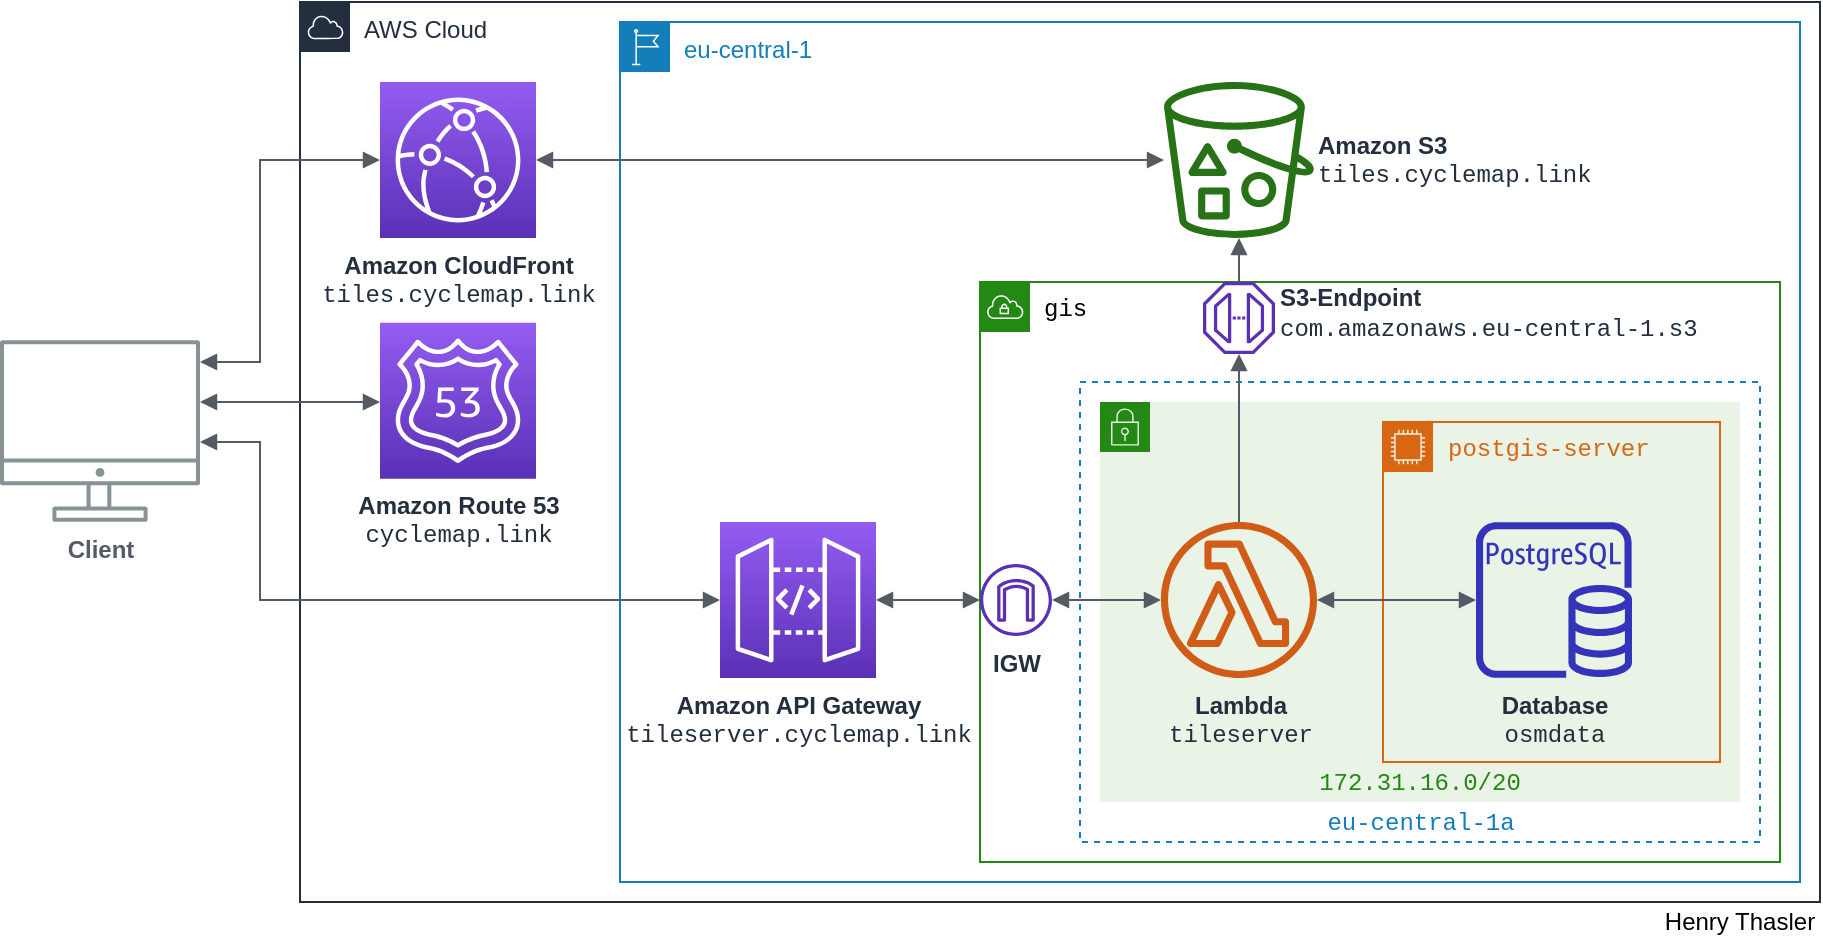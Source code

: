 <mxfile version="12.5.3" type="device"><diagram id="Ht1M8jgEwFfnCIfOTk4-" name="Page-1"><mxGraphModel dx="1143" dy="788" grid="1" gridSize="10" guides="1" tooltips="1" connect="1" arrows="1" fold="1" page="1" pageScale="1" pageWidth="1169" pageHeight="827" math="0" shadow="0"><root><mxCell id="0"/><mxCell id="1" parent="0"/><mxCell id="R89aEMjabt8_ohJxdj---15" value="AWS Cloud" style="points=[[0,0],[0.25,0],[0.5,0],[0.75,0],[1,0],[1,0.25],[1,0.5],[1,0.75],[1,1],[0.75,1],[0.5,1],[0.25,1],[0,1],[0,0.75],[0,0.5],[0,0.25]];outlineConnect=0;gradientColor=none;html=1;whiteSpace=wrap;fontSize=12;fontStyle=0;shape=mxgraph.aws4.group;grIcon=mxgraph.aws4.group_aws_cloud;strokeColor=#232F3E;fillColor=none;verticalAlign=top;align=left;spacingLeft=30;fontColor=#232F3E;dashed=0;" parent="1" vertex="1"><mxGeometry x="210" y="210" width="760" height="450" as="geometry"/></mxCell><mxCell id="R89aEMjabt8_ohJxdj---25" value="eu-central-1" style="points=[[0,0],[0.25,0],[0.5,0],[0.75,0],[1,0],[1,0.25],[1,0.5],[1,0.75],[1,1],[0.75,1],[0.5,1],[0.25,1],[0,1],[0,0.75],[0,0.5],[0,0.25]];outlineConnect=0;gradientColor=none;html=1;whiteSpace=wrap;fontSize=12;fontStyle=0;shape=mxgraph.aws4.group;grIcon=mxgraph.aws4.group_region;strokeColor=#147EBA;fillColor=none;verticalAlign=top;align=left;spacingLeft=30;fontColor=#147EBA;dashed=0;labelBackgroundColor=#ffffff;" parent="1" vertex="1"><mxGeometry x="370" y="220" width="590" height="430" as="geometry"/></mxCell><mxCell id="R89aEMjabt8_ohJxdj---16" value="gis" style="points=[[0,0],[0.25,0],[0.5,0],[0.75,0],[1,0],[1,0.25],[1,0.5],[1,0.75],[1,1],[0.75,1],[0.5,1],[0.25,1],[0,1],[0,0.75],[0,0.5],[0,0.25]];outlineConnect=0;gradientColor=none;html=1;whiteSpace=wrap;fontSize=12;fontStyle=0;shape=mxgraph.aws4.group;grIcon=mxgraph.aws4.group_vpc;strokeColor=#248814;fillColor=none;verticalAlign=top;align=left;spacingLeft=30;fontColor=#000000;dashed=0;fontFamily=Courier New;" parent="1" vertex="1"><mxGeometry x="550" y="350" width="400" height="290" as="geometry"/></mxCell><mxCell id="R89aEMjabt8_ohJxdj---35" value="eu-central-1a" style="fillColor=none;strokeColor=#147EBA;dashed=1;verticalAlign=bottom;fontStyle=0;fontColor=#147EBA;labelBackgroundColor=#ffffff;html=1;fontFamily=Courier New;" parent="1" vertex="1"><mxGeometry x="600" y="400" width="340" height="230" as="geometry"/></mxCell><mxCell id="R89aEMjabt8_ohJxdj---38" value="&lt;span id=&quot;CidrBlock&quot; class=&quot;&quot;&gt;&lt;font face=&quot;Courier New&quot;&gt;172.31.16.0/20&lt;/font&gt;&lt;/span&gt;" style="points=[[0,0],[0.25,0],[0.5,0],[0.75,0],[1,0],[1,0.25],[1,0.5],[1,0.75],[1,1],[0.75,1],[0.5,1],[0.25,1],[0,1],[0,0.75],[0,0.5],[0,0.25]];outlineConnect=0;gradientColor=none;html=1;whiteSpace=wrap;fontSize=12;fontStyle=0;shape=mxgraph.aws4.group;grIcon=mxgraph.aws4.group_security_group;grStroke=0;strokeColor=#248814;fillColor=#E9F3E6;verticalAlign=bottom;align=center;spacingLeft=0;fontColor=#248814;dashed=0;labelBackgroundColor=none;labelPosition=center;verticalLabelPosition=middle;" parent="1" vertex="1"><mxGeometry x="610" y="410" width="320" height="200" as="geometry"/></mxCell><mxCell id="R89aEMjabt8_ohJxdj---30" value="postgis-server" style="points=[[0,0],[0.25,0],[0.5,0],[0.75,0],[1,0],[1,0.25],[1,0.5],[1,0.75],[1,1],[0.75,1],[0.5,1],[0.25,1],[0,1],[0,0.75],[0,0.5],[0,0.25]];outlineConnect=0;gradientColor=none;html=1;whiteSpace=wrap;fontSize=12;fontStyle=0;shape=mxgraph.aws4.group;grIcon=mxgraph.aws4.group_ec2_instance_contents;strokeColor=#D86613;fillColor=none;verticalAlign=top;align=left;spacingLeft=30;fontColor=#D86613;dashed=0;labelBackgroundColor=none;fontFamily=Courier New;" parent="1" vertex="1"><mxGeometry x="751.5" y="420" width="168.5" height="170" as="geometry"/></mxCell><mxCell id="UEzPUAAOIrF-is8g5C7q-109" value="Client" style="outlineConnect=0;gradientColor=none;fontColor=#545B64;strokeColor=none;fillColor=#879196;dashed=0;verticalLabelPosition=bottom;verticalAlign=top;align=center;html=1;fontSize=12;fontStyle=1;aspect=fixed;shape=mxgraph.aws4.illustration_desktop;pointerEvents=1;labelBackgroundColor=#ffffff;" parent="1" vertex="1"><mxGeometry x="60" y="379" width="100" height="91" as="geometry"/></mxCell><mxCell id="UEzPUAAOIrF-is8g5C7q-114" value="&lt;b&gt;Amazon API Gateway&lt;/b&gt;&lt;br&gt;&lt;font face=&quot;Courier New&quot;&gt;tileserver.cyclemap.link&lt;/font&gt;" style="outlineConnect=0;fontColor=#232F3E;gradientColor=#945DF2;gradientDirection=north;fillColor=#5A30B5;strokeColor=#ffffff;dashed=0;verticalLabelPosition=bottom;verticalAlign=top;align=center;fontSize=12;fontStyle=0;aspect=fixed;shape=mxgraph.aws4.resourceIcon;resIcon=mxgraph.aws4.api_gateway;labelBackgroundColor=#ffffff;labelBorderColor=none;html=1;" parent="1" vertex="1"><mxGeometry x="420" y="470" width="78" height="78" as="geometry"/></mxCell><mxCell id="UEzPUAAOIrF-is8g5C7q-115" value="&lt;b&gt;Lambda&lt;/b&gt;&lt;br&gt;&lt;font face=&quot;Courier New&quot;&gt;tileserver&lt;/font&gt;" style="outlineConnect=0;fontColor=#232F3E;gradientColor=none;fillColor=#D05C17;strokeColor=none;dashed=0;verticalLabelPosition=bottom;verticalAlign=top;align=center;html=1;fontSize=12;fontStyle=0;aspect=fixed;pointerEvents=1;shape=mxgraph.aws4.lambda_function;labelBackgroundColor=none;" parent="1" vertex="1"><mxGeometry x="640.5" y="470" width="78" height="78" as="geometry"/></mxCell><mxCell id="R89aEMjabt8_ohJxdj---1" value="&lt;b&gt;Database&lt;/b&gt;&lt;br&gt;&lt;div&gt;&lt;font face=&quot;Courier New&quot;&gt;osmdata&lt;/font&gt;&lt;/div&gt;" style="outlineConnect=0;fontColor=#232F3E;gradientColor=none;fillColor=#3334B9;strokeColor=none;dashed=0;verticalLabelPosition=bottom;verticalAlign=top;align=center;html=1;fontSize=12;fontStyle=0;aspect=fixed;pointerEvents=1;shape=mxgraph.aws4.rds_postgresql_instance;labelBackgroundColor=none;" parent="1" vertex="1"><mxGeometry x="798" y="470" width="78" height="78" as="geometry"/></mxCell><mxCell id="R89aEMjabt8_ohJxdj---2" value="&lt;div&gt;&lt;b&gt;Amazon CloudFront&lt;/b&gt;&lt;/div&gt;&lt;div&gt;&lt;font face=&quot;Courier New&quot;&gt;tiles.cyclemap.link&lt;/font&gt;&lt;br&gt;&lt;/div&gt;" style="outlineConnect=0;fontColor=#232F3E;gradientColor=#945DF2;gradientDirection=north;fillColor=#5A30B5;strokeColor=#ffffff;dashed=0;verticalLabelPosition=bottom;verticalAlign=top;align=center;html=1;fontSize=12;fontStyle=0;aspect=fixed;shape=mxgraph.aws4.resourceIcon;resIcon=mxgraph.aws4.cloudfront;labelBackgroundColor=#ffffff;" parent="1" vertex="1"><mxGeometry x="250" y="250" width="78" height="78" as="geometry"/></mxCell><mxCell id="R89aEMjabt8_ohJxdj---23" value="&lt;b&gt;Amazon Route 53&lt;/b&gt;&lt;br&gt;&lt;font face=&quot;Courier New&quot;&gt;cyclemap.link&lt;/font&gt;" style="outlineConnect=0;fontColor=#232F3E;gradientColor=#945DF2;gradientDirection=north;fillColor=#5A30B5;strokeColor=#ffffff;dashed=0;verticalLabelPosition=bottom;verticalAlign=top;align=center;html=1;fontSize=12;fontStyle=0;aspect=fixed;shape=mxgraph.aws4.resourceIcon;resIcon=mxgraph.aws4.route_53;labelBackgroundColor=#ffffff;" parent="1" vertex="1"><mxGeometry x="250" y="370.33" width="78" height="78" as="geometry"/></mxCell><mxCell id="R89aEMjabt8_ohJxdj---27" value="" style="edgeStyle=orthogonalEdgeStyle;html=1;endArrow=block;elbow=vertical;startArrow=block;startFill=1;endFill=1;strokeColor=#545B64;rounded=0;fontFamily=Helvetica;fontColor=#000000;labelPosition=center;verticalLabelPosition=top;align=center;verticalAlign=bottom;" parent="1" source="UEzPUAAOIrF-is8g5C7q-109" target="R89aEMjabt8_ohJxdj---23" edge="1"><mxGeometry x="0.49" width="100" relative="1" as="geometry"><mxPoint x="120" y="450" as="sourcePoint"/><mxPoint x="230" y="430" as="targetPoint"/><Array as="points"><mxPoint x="210" y="410"/><mxPoint x="210" y="410"/></Array><mxPoint as="offset"/></mxGeometry></mxCell><mxCell id="R89aEMjabt8_ohJxdj---28" value="" style="edgeStyle=orthogonalEdgeStyle;html=1;endArrow=block;elbow=vertical;startArrow=block;startFill=1;endFill=1;strokeColor=#545B64;rounded=0;fontFamily=Helvetica;fontColor=#000000;" parent="1" source="UEzPUAAOIrF-is8g5C7q-109" target="R89aEMjabt8_ohJxdj---2" edge="1"><mxGeometry width="100" relative="1" as="geometry"><mxPoint x="120" y="430" as="sourcePoint"/><mxPoint x="140" y="680" as="targetPoint"/><Array as="points"><mxPoint x="190" y="390"/><mxPoint x="190" y="289"/></Array></mxGeometry></mxCell><mxCell id="R89aEMjabt8_ohJxdj---29" value="" style="edgeStyle=orthogonalEdgeStyle;html=1;endArrow=block;elbow=vertical;startArrow=block;startFill=1;endFill=1;strokeColor=#545B64;rounded=0;fontFamily=Helvetica;fontColor=#000000;" parent="1" source="UEzPUAAOIrF-is8g5C7q-109" target="UEzPUAAOIrF-is8g5C7q-114" edge="1"><mxGeometry width="100" relative="1" as="geometry"><mxPoint x="90" y="680" as="sourcePoint"/><mxPoint x="190" y="680" as="targetPoint"/><Array as="points"><mxPoint x="190" y="430"/><mxPoint x="190" y="509"/></Array></mxGeometry></mxCell><mxCell id="R89aEMjabt8_ohJxdj---31" value="" style="edgeStyle=orthogonalEdgeStyle;html=1;endArrow=block;elbow=vertical;startArrow=block;startFill=1;endFill=1;strokeColor=#545B64;rounded=0;fontFamily=Helvetica;fontColor=#000000;" parent="1" source="R89aEMjabt8_ohJxdj---2" target="R89aEMjabt8_ohJxdj---33" edge="1"><mxGeometry width="100" relative="1" as="geometry"><mxPoint x="90" y="680" as="sourcePoint"/><mxPoint x="640.0" y="229" as="targetPoint"/></mxGeometry></mxCell><mxCell id="R89aEMjabt8_ohJxdj---32" value="" style="edgeStyle=orthogonalEdgeStyle;html=1;endArrow=block;elbow=vertical;startArrow=none;endFill=1;strokeColor=#545B64;rounded=0;fontFamily=Helvetica;fontColor=#000000;" parent="1" source="UEzPUAAOIrF-is8g5C7q-115" target="R89aEMjabt8_ohJxdj---19" edge="1"><mxGeometry width="100" relative="1" as="geometry"><mxPoint x="679" y="474.5" as="sourcePoint"/><mxPoint x="678" y="404" as="targetPoint"/></mxGeometry></mxCell><mxCell id="R89aEMjabt8_ohJxdj---19" value="S3-Endpoint&lt;font face=&quot;Courier New&quot;&gt;&lt;span style=&quot;font-weight: normal&quot;&gt;&lt;span id=&quot;serviceName&quot; class=&quot;&quot;&gt;&lt;br&gt;com.amazonaws.eu-central-1.s3&lt;/span&gt;&lt;span id=&quot;&quot; class=&quot;awsui-icon awsui-icon-small files-o GGDXUD2BAI &quot; style=&quot;cursor: pointer ; margin-left: 10px ; padding-top: 2px ; vertical-align: text-top ; height: 17px ; display: inline-block&quot;&gt;&lt;/span&gt;&lt;/span&gt;&lt;/font&gt;" style="outlineConnect=0;fontColor=#232F3E;gradientColor=none;fillColor=#5A30B5;strokeColor=none;dashed=0;verticalLabelPosition=middle;verticalAlign=middle;align=left;html=1;fontSize=12;fontStyle=1;aspect=fixed;pointerEvents=1;shape=mxgraph.aws4.endpoint;labelBackgroundColor=none;labelPosition=right;" parent="1" vertex="1"><mxGeometry x="661.5" y="350" width="36" height="36" as="geometry"/></mxCell><mxCell id="R89aEMjabt8_ohJxdj---34" value="" style="edgeStyle=orthogonalEdgeStyle;html=1;endArrow=block;elbow=vertical;startArrow=none;endFill=1;strokeColor=#545B64;rounded=0;fontFamily=Helvetica;fontColor=#000000;" parent="1" source="R89aEMjabt8_ohJxdj---19" target="R89aEMjabt8_ohJxdj---33" edge="1"><mxGeometry width="100" relative="1" as="geometry"><mxPoint x="688.0" y="442.54" as="sourcePoint"/><mxPoint x="678" y="310" as="targetPoint"/></mxGeometry></mxCell><mxCell id="R89aEMjabt8_ohJxdj---33" value="&lt;b&gt;Amazon S3&lt;/b&gt;&lt;br&gt;&lt;div&gt;&lt;font face=&quot;Courier New&quot;&gt;tiles.cyclemap.link&lt;/font&gt;&lt;br&gt;&lt;/div&gt;" style="outlineConnect=0;fontColor=#232F3E;gradientColor=none;fillColor=#277116;strokeColor=none;dashed=0;verticalLabelPosition=middle;verticalAlign=middle;align=left;html=1;fontSize=12;fontStyle=0;aspect=fixed;pointerEvents=1;shape=mxgraph.aws4.bucket_with_objects;labelBackgroundColor=#ffffff;labelPosition=right;" parent="1" vertex="1"><mxGeometry x="642" y="250" width="75" height="78" as="geometry"/></mxCell><mxCell id="R89aEMjabt8_ohJxdj---36" value="" style="edgeStyle=orthogonalEdgeStyle;html=1;endArrow=block;elbow=vertical;startArrow=block;startFill=1;endFill=1;strokeColor=#545B64;rounded=0;fontFamily=Helvetica;fontColor=#000000;" parent="1" source="R89aEMjabt8_ohJxdj---39" target="UEzPUAAOIrF-is8g5C7q-115" edge="1"><mxGeometry width="100" relative="1" as="geometry"><mxPoint x="30" y="717.46" as="sourcePoint"/><mxPoint x="190" y="717.46" as="targetPoint"/></mxGeometry></mxCell><mxCell id="R89aEMjabt8_ohJxdj---37" value="" style="edgeStyle=orthogonalEdgeStyle;html=1;endArrow=block;elbow=vertical;startArrow=block;startFill=1;endFill=1;strokeColor=#545B64;rounded=0;fontFamily=Helvetica;fontColor=#000000;" parent="1" source="UEzPUAAOIrF-is8g5C7q-115" target="R89aEMjabt8_ohJxdj---1" edge="1"><mxGeometry width="100" relative="1" as="geometry"><mxPoint x="547.0" y="519.0" as="sourcePoint"/><mxPoint x="649" y="519.0" as="targetPoint"/></mxGeometry></mxCell><mxCell id="R89aEMjabt8_ohJxdj---39" value="&lt;b&gt;IGW&lt;/b&gt;" style="outlineConnect=0;fontColor=#232F3E;gradientColor=none;fillColor=#5A30B5;strokeColor=none;dashed=0;verticalLabelPosition=bottom;verticalAlign=top;align=center;html=1;fontSize=12;fontStyle=0;aspect=fixed;pointerEvents=1;shape=mxgraph.aws4.internet_gateway;labelBackgroundColor=#ffffff;" parent="1" vertex="1"><mxGeometry x="550" y="491" width="36" height="36" as="geometry"/></mxCell><mxCell id="R89aEMjabt8_ohJxdj---40" value="" style="edgeStyle=orthogonalEdgeStyle;html=1;endArrow=block;elbow=vertical;startArrow=block;startFill=1;endFill=1;strokeColor=#545B64;rounded=0;fontFamily=Helvetica;fontColor=#000000;" parent="1" source="UEzPUAAOIrF-is8g5C7q-114" target="R89aEMjabt8_ohJxdj---39" edge="1"><mxGeometry width="100" relative="1" as="geometry"><mxPoint x="592.75" y="519.005" as="sourcePoint"/><mxPoint x="649" y="519.005" as="targetPoint"/></mxGeometry></mxCell><mxCell id="Evc0iUUi03IMLXveZEAf-2" value="Henry Thasler" style="text;html=1;strokeColor=none;fillColor=none;align=center;verticalAlign=middle;whiteSpace=wrap;rounded=0;" vertex="1" parent="1"><mxGeometry x="890" y="660" width="80" height="20" as="geometry"/></mxCell></root></mxGraphModel></diagram></mxfile>